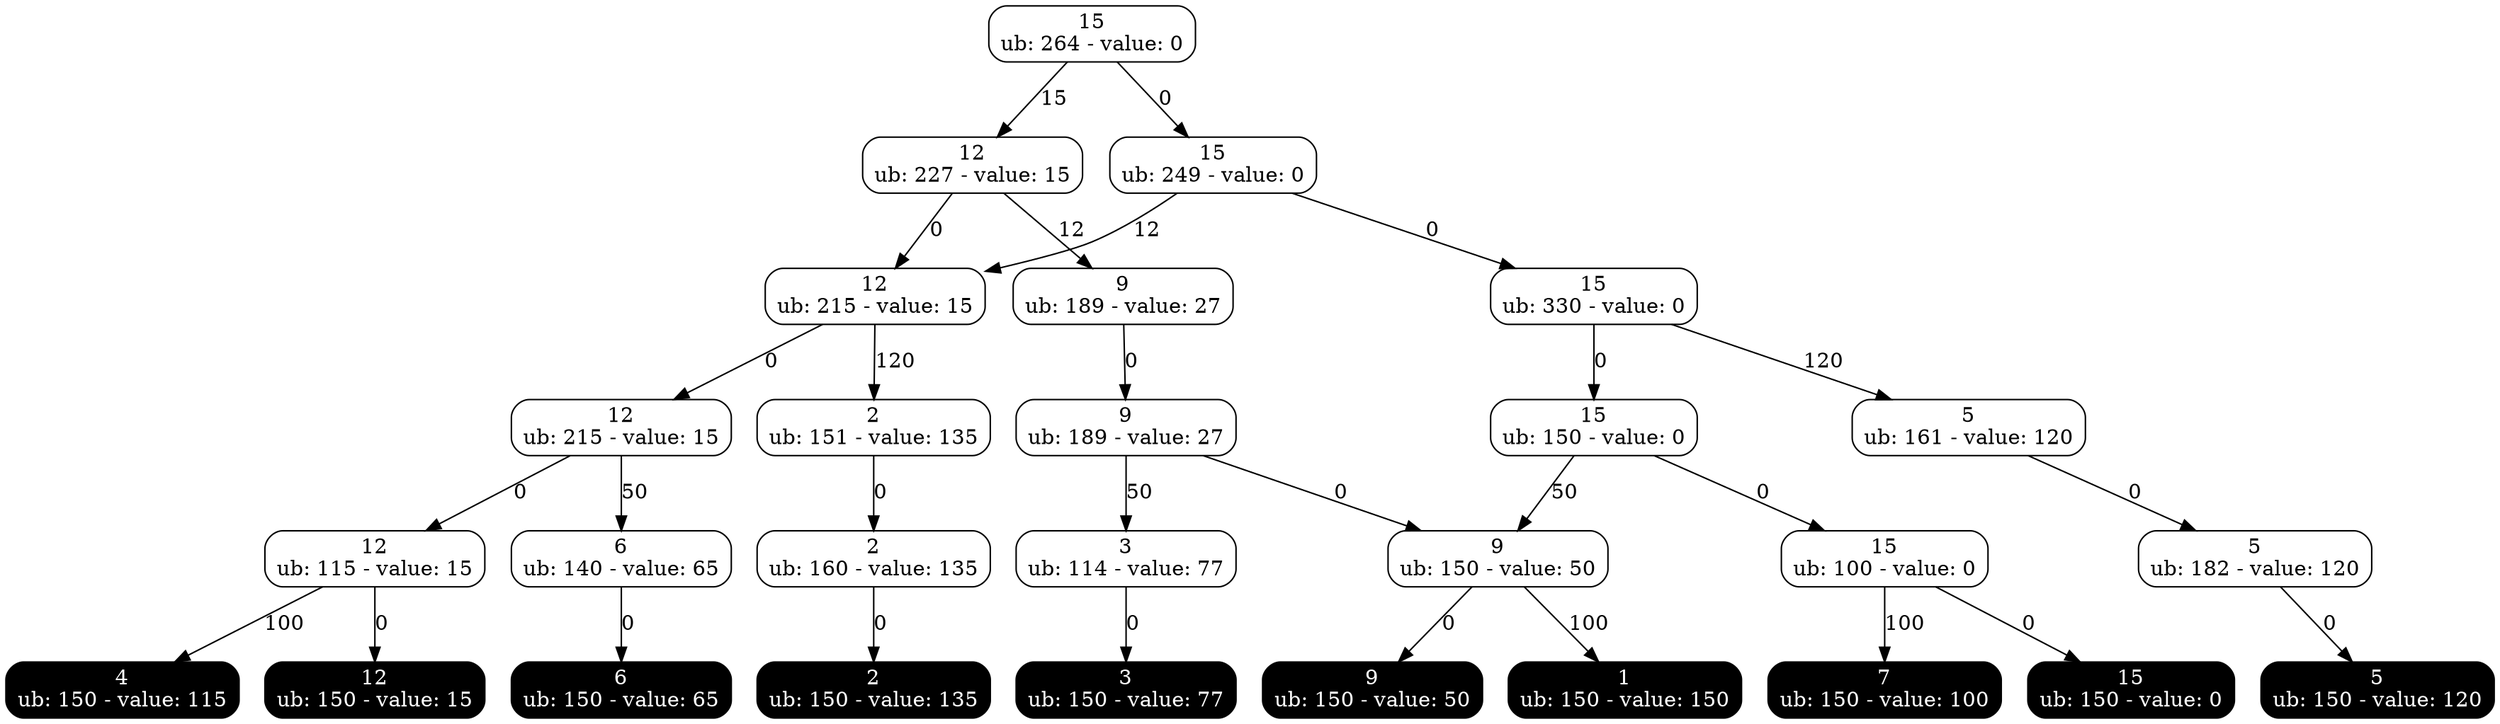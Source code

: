 Digraph exact{
495053715 [label="15
ub: 264 - value: 0", style=rounded, shape=rectangle, tooltip="Exact node"];
1854731462 [label="12
ub: 227 - value: 15", style=rounded, shape=rectangle, tooltip="Exact node"];
495053715 -> 1854731462 [label=15, tooltip="Decision: assign 1 to var 0"];
317574433 [label="15
ub: 249 - value: 0", style=rounded, shape=rectangle, tooltip="Exact node"];
495053715 -> 317574433 [label=0, tooltip="Decision: assign 0 to var 0"];
885284298 [label="9
ub: 189 - value: 27", style=rounded, shape=rectangle, tooltip="Exact node"];
1854731462 -> 885284298 [label=12, tooltip="Decision: assign 1 to var 1"];
1389133897 [label="12
ub: 215 - value: 15", style=rounded, shape=rectangle, tooltip="Exact node"];
1854731462 -> 1389133897 [label=0, tooltip="Decision: assign 0 to var 1"];
317574433 -> 1389133897 [label=12, tooltip="Decision: assign 1 to var 1"];
1534030866 [label="15
ub: 330 - value: 0", style=rounded, shape=rectangle, tooltip="Exact node"];
317574433 -> 1534030866 [label=0, tooltip="Decision: assign 0 to var 1"];
664223387 [label="2
ub: 151 - value: 135", style=rounded, shape=rectangle, tooltip="Exact node"];
1389133897 -> 664223387 [label=120, tooltip="Decision: assign 1 to var 2"];
824909230 [label="5
ub: 161 - value: 120", style=rounded, shape=rectangle, tooltip="Exact node"];
1534030866 -> 824909230 [label=120, tooltip="Decision: assign 1 to var 2"];
122883338 [label="9
ub: 189 - value: 27", style=rounded, shape=rectangle, tooltip="Exact node"];
885284298 -> 122883338 [label=0, tooltip="Decision: assign 0 to var 2"];
666641942 [label="12
ub: 215 - value: 15", style=rounded, shape=rectangle, tooltip="Exact node"];
1389133897 -> 666641942 [label=0, tooltip="Decision: assign 0 to var 2"];
960604060 [label="15
ub: 150 - value: 0", style=rounded, shape=rectangle, tooltip="Exact node"];
1534030866 -> 960604060 [label=0, tooltip="Decision: assign 0 to var 2"];
1349393271 [label="2
ub: 160 - value: 135", style=rounded, shape=rectangle, tooltip="Exact node"];
664223387 -> 1349393271 [label=0, tooltip="Decision: assign 0 to var 3"];
1338668845 [label="3
ub: 114 - value: 77", style=rounded, shape=rectangle, tooltip="Exact node"];
122883338 -> 1338668845 [label=50, tooltip="Decision: assign 1 to var 3"];
159413332 [label="5
ub: 182 - value: 120", style=rounded, shape=rectangle, tooltip="Exact node"];
824909230 -> 159413332 [label=0, tooltip="Decision: assign 0 to var 3"];
1028214719 [label="6
ub: 140 - value: 65", style=rounded, shape=rectangle, tooltip="Exact node"];
666641942 -> 1028214719 [label=50, tooltip="Decision: assign 1 to var 3"];
500977346 [label="9
ub: 150 - value: 50", style=rounded, shape=rectangle, tooltip="Exact node"];
122883338 -> 500977346 [label=0, tooltip="Decision: assign 0 to var 3"];
960604060 -> 500977346 [label=50, tooltip="Decision: assign 1 to var 3"];
20132171 [label="12
ub: 115 - value: 15", style=rounded, shape=rectangle, tooltip="Exact node"];
666641942 -> 20132171 [label=0, tooltip="Decision: assign 0 to var 3"];
186370029 [label="15
ub: 100 - value: 0", style=rounded, shape=rectangle, tooltip="Exact node"];
960604060 -> 186370029 [label=0, tooltip="Decision: assign 0 to var 3"];
2094548358 [label="1
ub: 150 - value: 150", style=rounded, shape=rectangle, tooltip="Exact node", style="filled, rounded", shape=rectangle, color=black, fontcolor=white, tooltip="Terminal node"];
500977346 -> 2094548358 [label=100, tooltip="Decision: assign 1 to var 4"];
51228289 [label="2
ub: 150 - value: 135", style=rounded, shape=rectangle, tooltip="Exact node", style="filled, rounded", shape=rectangle, color=black, fontcolor=white, tooltip="Terminal node"];
1349393271 -> 51228289 [label=0, tooltip="Decision: assign 0 to var 4"];
455896770 [label="3
ub: 150 - value: 77", style=rounded, shape=rectangle, tooltip="Exact node", style="filled, rounded", shape=rectangle, color=black, fontcolor=white, tooltip="Terminal node"];
1338668845 -> 455896770 [label=0, tooltip="Decision: assign 0 to var 4"];
1323165413 [label="4
ub: 150 - value: 115", style=rounded, shape=rectangle, tooltip="Exact node", style="filled, rounded", shape=rectangle, color=black, fontcolor=white, tooltip="Terminal node"];
20132171 -> 1323165413 [label=100, tooltip="Decision: assign 1 to var 4"];
1880587981 [label="5
ub: 150 - value: 120", style=rounded, shape=rectangle, tooltip="Exact node", style="filled, rounded", shape=rectangle, color=black, fontcolor=white, tooltip="Terminal node"];
159413332 -> 1880587981 [label=0, tooltip="Decision: assign 0 to var 4"];
511754216 [label="6
ub: 150 - value: 65", style=rounded, shape=rectangle, tooltip="Exact node", style="filled, rounded", shape=rectangle, color=black, fontcolor=white, tooltip="Terminal node"];
1028214719 -> 511754216 [label=0, tooltip="Decision: assign 0 to var 4"];
1721931908 [label="7
ub: 150 - value: 100", style=rounded, shape=rectangle, tooltip="Exact node", style="filled, rounded", shape=rectangle, color=black, fontcolor=white, tooltip="Terminal node"];
186370029 -> 1721931908 [label=100, tooltip="Decision: assign 1 to var 4"];
1198108795 [label="9
ub: 150 - value: 50", style=rounded, shape=rectangle, tooltip="Exact node", style="filled, rounded", shape=rectangle, color=black, fontcolor=white, tooltip="Terminal node"];
500977346 -> 1198108795 [label=0, tooltip="Decision: assign 0 to var 4"];
214126413 [label="12
ub: 150 - value: 15", style=rounded, shape=rectangle, tooltip="Exact node", style="filled, rounded", shape=rectangle, color=black, fontcolor=white, tooltip="Terminal node"];
20132171 -> 214126413 [label=0, tooltip="Decision: assign 0 to var 4"];
396873410 [label="15
ub: 150 - value: 0", style=rounded, shape=rectangle, tooltip="Exact node", style="filled, rounded", shape=rectangle, color=black, fontcolor=white, tooltip="Terminal node"];
186370029 -> 396873410 [label=0, tooltip="Decision: assign 0 to var 4"];
}